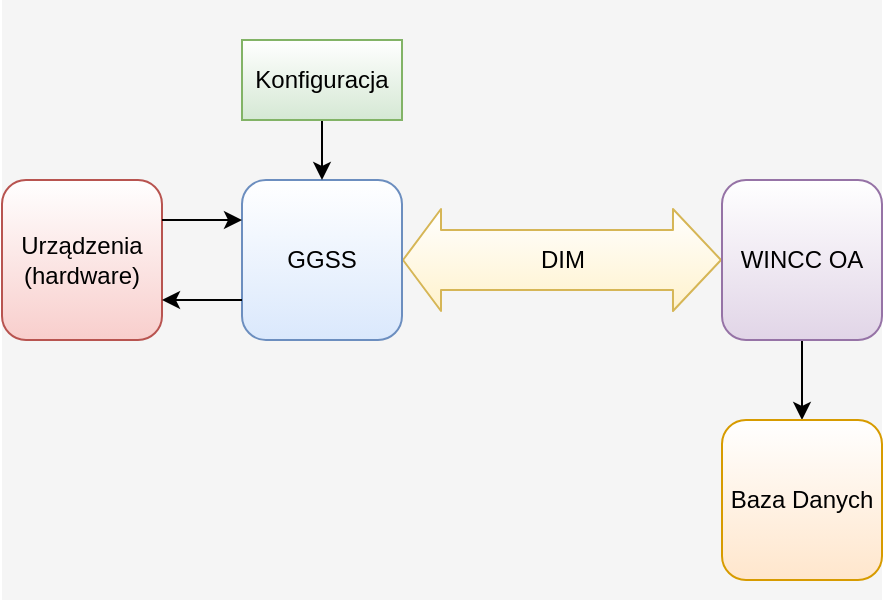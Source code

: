 <mxfile version="12.3.9" type="device" pages="1"><diagram id="PZHuBQzKK7n-QKRGUUU3" name="Page-1"><mxGraphModel dx="1422" dy="791" grid="1" gridSize="10" guides="1" tooltips="1" connect="1" arrows="1" fold="1" page="1" pageScale="1" pageWidth="441" pageHeight="301" math="0" shadow="0"><root><mxCell id="0"/><mxCell id="1" parent="0"/><mxCell id="dYuJ8eK4DHJh3y0egU8X-24" value="" style="rounded=0;whiteSpace=wrap;html=1;shadow=0;glass=0;fillColor=#f5f5f5;strokeColor=none;fontColor=#333333;" vertex="1" parent="1"><mxGeometry width="440" height="300" as="geometry"/></mxCell><mxCell id="dYuJ8eK4DHJh3y0egU8X-22" value="" style="shape=flexArrow;endArrow=classic;startArrow=classic;html=1;exitX=1;exitY=0.5;exitDx=0;exitDy=0;entryX=0;entryY=0.5;entryDx=0;entryDy=0;width=30;endSize=7.67;fillColor=#fff2cc;strokeColor=#d6b656;shadow=0;gradientColor=#ffffff;gradientDirection=north;" edge="1" parent="1" source="dYuJ8eK4DHJh3y0egU8X-1" target="dYuJ8eK4DHJh3y0egU8X-6"><mxGeometry width="50" height="50" relative="1" as="geometry"><mxPoint x="250" y="310" as="sourcePoint"/><mxPoint x="300" y="260" as="targetPoint"/></mxGeometry></mxCell><mxCell id="dYuJ8eK4DHJh3y0egU8X-1" value="GGSS" style="rounded=1;whiteSpace=wrap;html=1;fillColor=#dae8fc;strokeColor=#6c8ebf;shadow=0;gradientColor=#ffffff;gradientDirection=north;" vertex="1" parent="1"><mxGeometry x="120" y="90" width="80" height="80" as="geometry"/></mxCell><mxCell id="dYuJ8eK4DHJh3y0egU8X-13" style="edgeStyle=orthogonalEdgeStyle;rounded=0;orthogonalLoop=1;jettySize=auto;html=1;shadow=0;" edge="1" parent="1" source="dYuJ8eK4DHJh3y0egU8X-6" target="dYuJ8eK4DHJh3y0egU8X-7"><mxGeometry relative="1" as="geometry"/></mxCell><mxCell id="dYuJ8eK4DHJh3y0egU8X-6" value="WINCC OA" style="rounded=1;whiteSpace=wrap;html=1;fillColor=#e1d5e7;strokeColor=#9673a6;shadow=0;gradientColor=#ffffff;gradientDirection=north;" vertex="1" parent="1"><mxGeometry x="360" y="90" width="80" height="80" as="geometry"/></mxCell><mxCell id="dYuJ8eK4DHJh3y0egU8X-7" value="Baza Danych" style="rounded=1;whiteSpace=wrap;html=1;fillColor=#ffe6cc;strokeColor=#d79b00;shadow=0;glass=0;gradientColor=#ffffff;gradientDirection=north;" vertex="1" parent="1"><mxGeometry x="360" y="210" width="80" height="80" as="geometry"/></mxCell><mxCell id="dYuJ8eK4DHJh3y0egU8X-9" style="edgeStyle=orthogonalEdgeStyle;rounded=0;orthogonalLoop=1;jettySize=auto;html=1;entryX=0.5;entryY=0;entryDx=0;entryDy=0;shadow=0;" edge="1" parent="1" source="dYuJ8eK4DHJh3y0egU8X-8" target="dYuJ8eK4DHJh3y0egU8X-1"><mxGeometry relative="1" as="geometry"/></mxCell><mxCell id="dYuJ8eK4DHJh3y0egU8X-8" value="Konfiguracja" style="rounded=0;whiteSpace=wrap;html=1;fillColor=#d5e8d4;strokeColor=#82b366;shadow=0;gradientColor=#ffffff;gradientDirection=north;" vertex="1" parent="1"><mxGeometry x="120" y="20" width="80" height="40" as="geometry"/></mxCell><mxCell id="dYuJ8eK4DHJh3y0egU8X-11" value="DIM" style="text;html=1;align=center;verticalAlign=middle;resizable=0;points=[];;autosize=1;shadow=0;" vertex="1" parent="1"><mxGeometry x="260" y="120" width="40" height="20" as="geometry"/></mxCell><mxCell id="dYuJ8eK4DHJh3y0egU8X-14" value="&lt;div&gt;Urządzenia&lt;/div&gt;&lt;div&gt;(hardware)&lt;br&gt;&lt;/div&gt;" style="rounded=1;whiteSpace=wrap;html=1;fillColor=#f8cecc;strokeColor=#b85450;shadow=0;gradientColor=#ffffff;gradientDirection=north;" vertex="1" parent="1"><mxGeometry y="90" width="80" height="80" as="geometry"/></mxCell><mxCell id="dYuJ8eK4DHJh3y0egU8X-20" value="" style="endArrow=classic;html=1;exitX=1;exitY=0.25;exitDx=0;exitDy=0;entryX=0;entryY=0.25;entryDx=0;entryDy=0;shadow=0;" edge="1" parent="1" source="dYuJ8eK4DHJh3y0egU8X-14" target="dYuJ8eK4DHJh3y0egU8X-1"><mxGeometry width="50" height="50" relative="1" as="geometry"><mxPoint x="-80" y="360" as="sourcePoint"/><mxPoint x="-30" y="310" as="targetPoint"/></mxGeometry></mxCell><mxCell id="dYuJ8eK4DHJh3y0egU8X-21" value="" style="endArrow=classic;html=1;exitX=0;exitY=0.75;exitDx=0;exitDy=0;entryX=1;entryY=0.75;entryDx=0;entryDy=0;shadow=0;" edge="1" parent="1" source="dYuJ8eK4DHJh3y0egU8X-1" target="dYuJ8eK4DHJh3y0egU8X-14"><mxGeometry width="50" height="50" relative="1" as="geometry"><mxPoint y="150" as="sourcePoint"/><mxPoint x="30" y="240" as="targetPoint"/></mxGeometry></mxCell></root></mxGraphModel></diagram></mxfile>